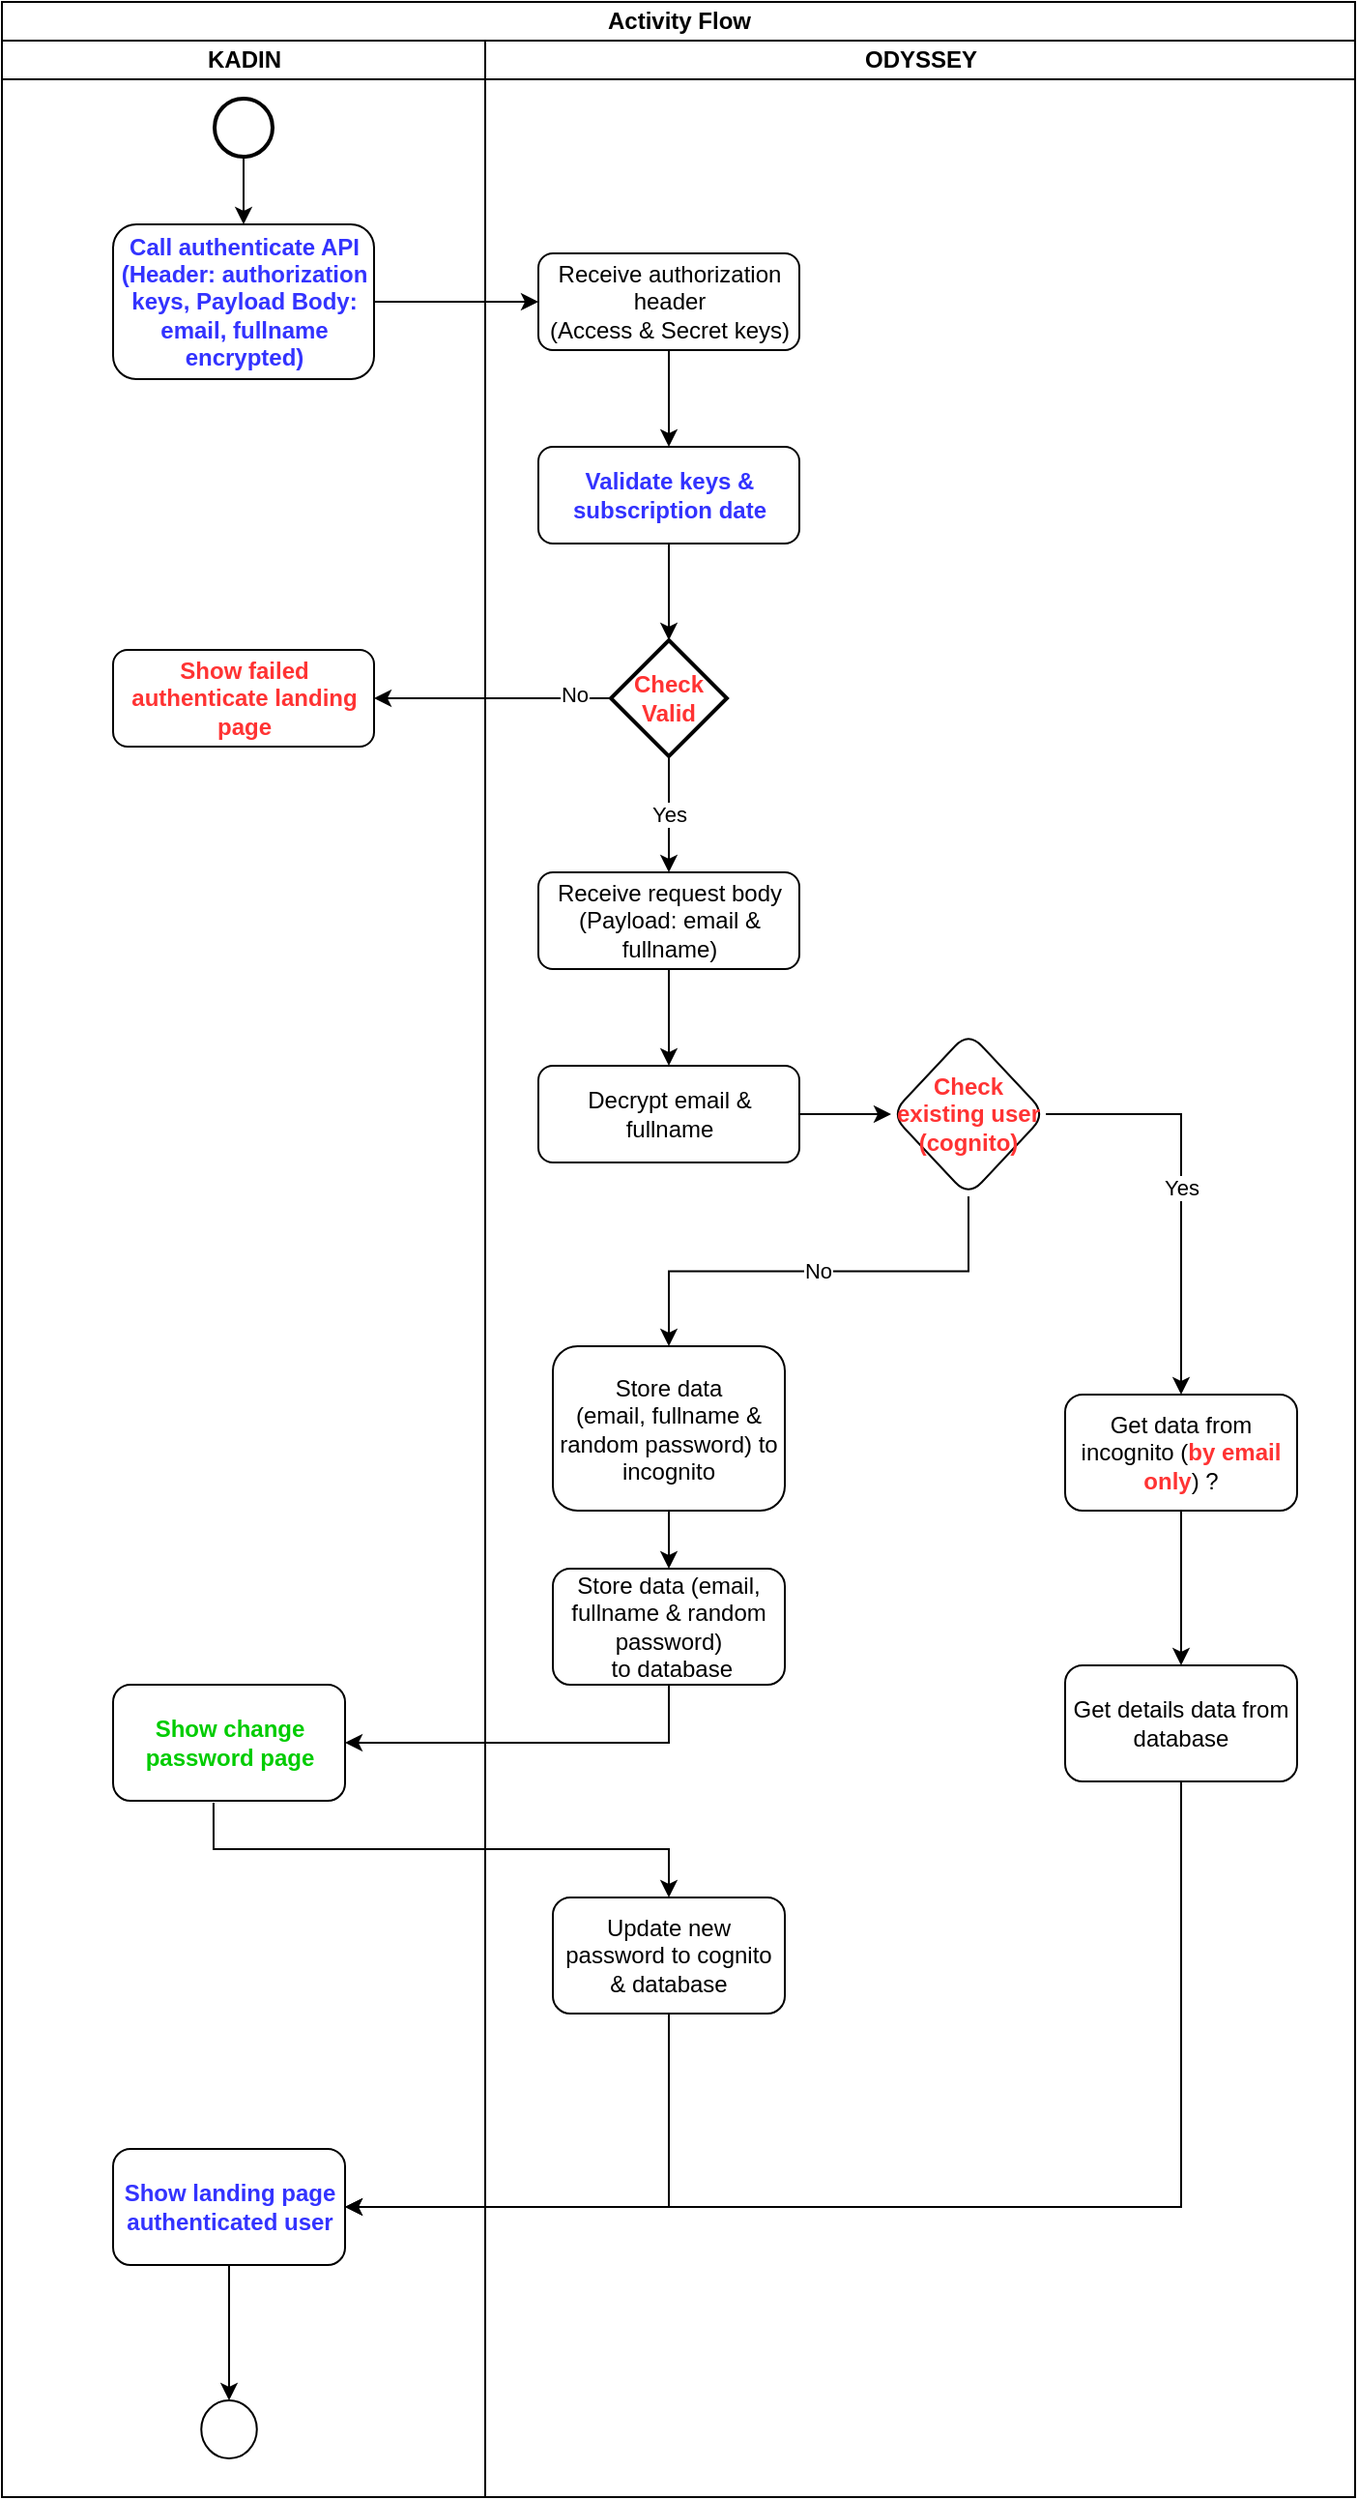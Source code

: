 <mxfile version="20.8.3" type="github">
  <diagram id="cROLNhJi18jyMTtRT4qv" name="Page-1">
    <mxGraphModel dx="1434" dy="788" grid="1" gridSize="10" guides="1" tooltips="1" connect="1" arrows="1" fold="1" page="1" pageScale="1" pageWidth="850" pageHeight="1100" math="0" shadow="0">
      <root>
        <mxCell id="0" />
        <mxCell id="1" parent="0" />
        <mxCell id="6nmaoUBlLYGYx-6xs3CL-19" value="Activity Flow" style="swimlane;childLayout=stackLayout;resizeParent=1;resizeParentMax=0;startSize=20;html=1;" vertex="1" parent="1">
          <mxGeometry x="55" y="70" width="700" height="1290" as="geometry" />
        </mxCell>
        <mxCell id="6nmaoUBlLYGYx-6xs3CL-20" value="KADIN" style="swimlane;startSize=20;html=1;" vertex="1" parent="6nmaoUBlLYGYx-6xs3CL-19">
          <mxGeometry y="20" width="250" height="1270" as="geometry" />
        </mxCell>
        <mxCell id="6nmaoUBlLYGYx-6xs3CL-26" value="Call authenticate API (Header: authorization keys, Payload Body: email, fullname encrypted)" style="rounded=1;whiteSpace=wrap;html=1;fontColor=#3333FF;fontStyle=1" vertex="1" parent="6nmaoUBlLYGYx-6xs3CL-20">
          <mxGeometry x="57.5" y="95" width="135" height="80" as="geometry" />
        </mxCell>
        <mxCell id="6nmaoUBlLYGYx-6xs3CL-29" value="" style="edgeStyle=orthogonalEdgeStyle;rounded=0;orthogonalLoop=1;jettySize=auto;html=1;" edge="1" parent="6nmaoUBlLYGYx-6xs3CL-20" source="6nmaoUBlLYGYx-6xs3CL-28" target="6nmaoUBlLYGYx-6xs3CL-26">
          <mxGeometry relative="1" as="geometry" />
        </mxCell>
        <mxCell id="6nmaoUBlLYGYx-6xs3CL-28" value="" style="strokeWidth=2;html=1;shape=mxgraph.flowchart.start_2;whiteSpace=wrap;" vertex="1" parent="6nmaoUBlLYGYx-6xs3CL-20">
          <mxGeometry x="110" y="30" width="30" height="30" as="geometry" />
        </mxCell>
        <mxCell id="6nmaoUBlLYGYx-6xs3CL-30" value="Show failed authenticate landing page" style="rounded=1;whiteSpace=wrap;html=1;fontColor=#FF3333;fontStyle=1" vertex="1" parent="6nmaoUBlLYGYx-6xs3CL-20">
          <mxGeometry x="57.5" y="315" width="135" height="50" as="geometry" />
        </mxCell>
        <mxCell id="6nmaoUBlLYGYx-6xs3CL-71" value="" style="edgeStyle=orthogonalEdgeStyle;rounded=0;orthogonalLoop=1;jettySize=auto;html=1;" edge="1" parent="6nmaoUBlLYGYx-6xs3CL-20" source="6nmaoUBlLYGYx-6xs3CL-57" target="6nmaoUBlLYGYx-6xs3CL-70">
          <mxGeometry relative="1" as="geometry" />
        </mxCell>
        <mxCell id="6nmaoUBlLYGYx-6xs3CL-57" value="Show landing page authenticated user" style="whiteSpace=wrap;html=1;rounded=1;fontColor=#3333FF;fontStyle=1" vertex="1" parent="6nmaoUBlLYGYx-6xs3CL-20">
          <mxGeometry x="57.5" y="1090" width="120" height="60" as="geometry" />
        </mxCell>
        <mxCell id="6nmaoUBlLYGYx-6xs3CL-52" value="Show change password page" style="whiteSpace=wrap;html=1;rounded=1;fontColor=#00CC00;fontStyle=1" vertex="1" parent="6nmaoUBlLYGYx-6xs3CL-20">
          <mxGeometry x="57.5" y="850" width="120" height="60" as="geometry" />
        </mxCell>
        <mxCell id="6nmaoUBlLYGYx-6xs3CL-70" value="" style="ellipse;whiteSpace=wrap;html=1;rounded=1;" vertex="1" parent="6nmaoUBlLYGYx-6xs3CL-20">
          <mxGeometry x="103.13" y="1220" width="28.75" height="30" as="geometry" />
        </mxCell>
        <mxCell id="6nmaoUBlLYGYx-6xs3CL-21" value="ODYSSEY" style="swimlane;startSize=20;html=1;" vertex="1" parent="6nmaoUBlLYGYx-6xs3CL-19">
          <mxGeometry x="250" y="20" width="450" height="1270" as="geometry" />
        </mxCell>
        <mxCell id="6nmaoUBlLYGYx-6xs3CL-47" style="edgeStyle=orthogonalEdgeStyle;rounded=0;orthogonalLoop=1;jettySize=auto;html=1;" edge="1" parent="6nmaoUBlLYGYx-6xs3CL-21" source="6nmaoUBlLYGYx-6xs3CL-31" target="6nmaoUBlLYGYx-6xs3CL-34">
          <mxGeometry relative="1" as="geometry" />
        </mxCell>
        <mxCell id="6nmaoUBlLYGYx-6xs3CL-31" value="Receive authorization header&lt;br&gt;(Access &amp;amp; Secret keys)" style="rounded=1;whiteSpace=wrap;html=1;" vertex="1" parent="6nmaoUBlLYGYx-6xs3CL-21">
          <mxGeometry x="27.5" y="110" width="135" height="50" as="geometry" />
        </mxCell>
        <mxCell id="6nmaoUBlLYGYx-6xs3CL-37" value="" style="edgeStyle=orthogonalEdgeStyle;rounded=0;orthogonalLoop=1;jettySize=auto;html=1;" edge="1" parent="6nmaoUBlLYGYx-6xs3CL-21" source="6nmaoUBlLYGYx-6xs3CL-34" target="6nmaoUBlLYGYx-6xs3CL-35">
          <mxGeometry relative="1" as="geometry" />
        </mxCell>
        <mxCell id="6nmaoUBlLYGYx-6xs3CL-34" value="Validate keys &amp;amp; subscription date" style="rounded=1;whiteSpace=wrap;html=1;fontColor=#3333FF;fontStyle=1" vertex="1" parent="6nmaoUBlLYGYx-6xs3CL-21">
          <mxGeometry x="27.5" y="210" width="135" height="50" as="geometry" />
        </mxCell>
        <mxCell id="6nmaoUBlLYGYx-6xs3CL-42" value="Yes" style="edgeStyle=orthogonalEdgeStyle;rounded=0;orthogonalLoop=1;jettySize=auto;html=1;" edge="1" parent="6nmaoUBlLYGYx-6xs3CL-21" source="6nmaoUBlLYGYx-6xs3CL-35" target="6nmaoUBlLYGYx-6xs3CL-41">
          <mxGeometry relative="1" as="geometry" />
        </mxCell>
        <mxCell id="6nmaoUBlLYGYx-6xs3CL-35" value="Check Valid" style="strokeWidth=2;html=1;shape=mxgraph.flowchart.decision;whiteSpace=wrap;fontColor=#FF3333;fontStyle=1" vertex="1" parent="6nmaoUBlLYGYx-6xs3CL-21">
          <mxGeometry x="65" y="310" width="60" height="60" as="geometry" />
        </mxCell>
        <mxCell id="6nmaoUBlLYGYx-6xs3CL-46" style="edgeStyle=orthogonalEdgeStyle;rounded=0;orthogonalLoop=1;jettySize=auto;html=1;" edge="1" parent="6nmaoUBlLYGYx-6xs3CL-21" source="6nmaoUBlLYGYx-6xs3CL-41" target="6nmaoUBlLYGYx-6xs3CL-33">
          <mxGeometry relative="1" as="geometry" />
        </mxCell>
        <mxCell id="6nmaoUBlLYGYx-6xs3CL-41" value="Receive request body&lt;br&gt;(Payload: email &amp;amp; fullname)" style="rounded=1;whiteSpace=wrap;html=1;" vertex="1" parent="6nmaoUBlLYGYx-6xs3CL-21">
          <mxGeometry x="27.5" y="430" width="135" height="50" as="geometry" />
        </mxCell>
        <mxCell id="6nmaoUBlLYGYx-6xs3CL-49" value="No" style="edgeStyle=orthogonalEdgeStyle;rounded=0;orthogonalLoop=1;jettySize=auto;html=1;exitX=0.5;exitY=1;exitDx=0;exitDy=0;" edge="1" parent="6nmaoUBlLYGYx-6xs3CL-21" source="6nmaoUBlLYGYx-6xs3CL-63" target="6nmaoUBlLYGYx-6xs3CL-48">
          <mxGeometry relative="1" as="geometry" />
        </mxCell>
        <mxCell id="6nmaoUBlLYGYx-6xs3CL-64" value="" style="edgeStyle=orthogonalEdgeStyle;rounded=0;orthogonalLoop=1;jettySize=auto;html=1;" edge="1" parent="6nmaoUBlLYGYx-6xs3CL-21" source="6nmaoUBlLYGYx-6xs3CL-33" target="6nmaoUBlLYGYx-6xs3CL-63">
          <mxGeometry relative="1" as="geometry" />
        </mxCell>
        <mxCell id="6nmaoUBlLYGYx-6xs3CL-33" value="Decrypt email &amp;amp; fullname" style="rounded=1;whiteSpace=wrap;html=1;" vertex="1" parent="6nmaoUBlLYGYx-6xs3CL-21">
          <mxGeometry x="27.5" y="530" width="135" height="50" as="geometry" />
        </mxCell>
        <mxCell id="6nmaoUBlLYGYx-6xs3CL-48" value="Store data&lt;br&gt;(email, fullname &amp;amp; random password) to incognito" style="whiteSpace=wrap;html=1;rounded=1;" vertex="1" parent="6nmaoUBlLYGYx-6xs3CL-21">
          <mxGeometry x="35" y="675" width="120" height="85" as="geometry" />
        </mxCell>
        <mxCell id="6nmaoUBlLYGYx-6xs3CL-66" value="Yes" style="edgeStyle=orthogonalEdgeStyle;rounded=0;orthogonalLoop=1;jettySize=auto;html=1;" edge="1" parent="6nmaoUBlLYGYx-6xs3CL-21" source="6nmaoUBlLYGYx-6xs3CL-63" target="6nmaoUBlLYGYx-6xs3CL-65">
          <mxGeometry relative="1" as="geometry" />
        </mxCell>
        <mxCell id="6nmaoUBlLYGYx-6xs3CL-63" value="Check existing user (cognito)" style="rhombus;whiteSpace=wrap;html=1;rounded=1;fontStyle=1;fontColor=#FF3333;" vertex="1" parent="6nmaoUBlLYGYx-6xs3CL-21">
          <mxGeometry x="210" y="512.5" width="80" height="85" as="geometry" />
        </mxCell>
        <mxCell id="6nmaoUBlLYGYx-6xs3CL-68" value="" style="edgeStyle=orthogonalEdgeStyle;rounded=0;orthogonalLoop=1;jettySize=auto;html=1;" edge="1" parent="6nmaoUBlLYGYx-6xs3CL-21" source="6nmaoUBlLYGYx-6xs3CL-65" target="6nmaoUBlLYGYx-6xs3CL-67">
          <mxGeometry relative="1" as="geometry" />
        </mxCell>
        <mxCell id="6nmaoUBlLYGYx-6xs3CL-65" value="Get data from incognito (&lt;b&gt;&lt;font color=&quot;#ff3333&quot;&gt;by email only&lt;/font&gt;&lt;/b&gt;) ?" style="whiteSpace=wrap;html=1;rounded=1;" vertex="1" parent="6nmaoUBlLYGYx-6xs3CL-21">
          <mxGeometry x="300" y="700" width="120" height="60" as="geometry" />
        </mxCell>
        <mxCell id="6nmaoUBlLYGYx-6xs3CL-67" value="Get details data from database" style="whiteSpace=wrap;html=1;rounded=1;" vertex="1" parent="6nmaoUBlLYGYx-6xs3CL-21">
          <mxGeometry x="300" y="840" width="120" height="60" as="geometry" />
        </mxCell>
        <mxCell id="6nmaoUBlLYGYx-6xs3CL-50" value="Store data (email, fullname &amp;amp; random password)&lt;br&gt;&amp;nbsp;to database" style="whiteSpace=wrap;html=1;rounded=1;" vertex="1" parent="6nmaoUBlLYGYx-6xs3CL-21">
          <mxGeometry x="35" y="790" width="120" height="60" as="geometry" />
        </mxCell>
        <mxCell id="6nmaoUBlLYGYx-6xs3CL-51" value="" style="edgeStyle=orthogonalEdgeStyle;rounded=0;orthogonalLoop=1;jettySize=auto;html=1;" edge="1" parent="6nmaoUBlLYGYx-6xs3CL-21" source="6nmaoUBlLYGYx-6xs3CL-48" target="6nmaoUBlLYGYx-6xs3CL-50">
          <mxGeometry relative="1" as="geometry" />
        </mxCell>
        <mxCell id="6nmaoUBlLYGYx-6xs3CL-54" value="Update new password to cognito &amp;amp; database" style="whiteSpace=wrap;html=1;rounded=1;" vertex="1" parent="6nmaoUBlLYGYx-6xs3CL-21">
          <mxGeometry x="35" y="960" width="120" height="60" as="geometry" />
        </mxCell>
        <mxCell id="6nmaoUBlLYGYx-6xs3CL-32" style="edgeStyle=orthogonalEdgeStyle;rounded=0;orthogonalLoop=1;jettySize=auto;html=1;" edge="1" parent="6nmaoUBlLYGYx-6xs3CL-19" source="6nmaoUBlLYGYx-6xs3CL-26" target="6nmaoUBlLYGYx-6xs3CL-31">
          <mxGeometry relative="1" as="geometry" />
        </mxCell>
        <mxCell id="6nmaoUBlLYGYx-6xs3CL-40" value="" style="edgeStyle=orthogonalEdgeStyle;rounded=0;orthogonalLoop=1;jettySize=auto;html=1;" edge="1" parent="6nmaoUBlLYGYx-6xs3CL-19" source="6nmaoUBlLYGYx-6xs3CL-35" target="6nmaoUBlLYGYx-6xs3CL-30">
          <mxGeometry relative="1" as="geometry" />
        </mxCell>
        <mxCell id="6nmaoUBlLYGYx-6xs3CL-43" value="No" style="edgeLabel;html=1;align=center;verticalAlign=middle;resizable=0;points=[];" vertex="1" connectable="0" parent="6nmaoUBlLYGYx-6xs3CL-40">
          <mxGeometry x="-0.688" y="-2" relative="1" as="geometry">
            <mxPoint as="offset" />
          </mxGeometry>
        </mxCell>
        <mxCell id="6nmaoUBlLYGYx-6xs3CL-69" style="edgeStyle=orthogonalEdgeStyle;rounded=0;orthogonalLoop=1;jettySize=auto;html=1;exitX=0.5;exitY=1;exitDx=0;exitDy=0;" edge="1" parent="6nmaoUBlLYGYx-6xs3CL-19" source="6nmaoUBlLYGYx-6xs3CL-67" target="6nmaoUBlLYGYx-6xs3CL-57">
          <mxGeometry relative="1" as="geometry">
            <Array as="points">
              <mxPoint x="610" y="1140" />
            </Array>
          </mxGeometry>
        </mxCell>
        <mxCell id="6nmaoUBlLYGYx-6xs3CL-53" value="" style="edgeStyle=orthogonalEdgeStyle;rounded=0;orthogonalLoop=1;jettySize=auto;html=1;exitX=0.5;exitY=1;exitDx=0;exitDy=0;" edge="1" parent="6nmaoUBlLYGYx-6xs3CL-19" source="6nmaoUBlLYGYx-6xs3CL-50" target="6nmaoUBlLYGYx-6xs3CL-52">
          <mxGeometry relative="1" as="geometry" />
        </mxCell>
        <mxCell id="6nmaoUBlLYGYx-6xs3CL-55" value="" style="edgeStyle=orthogonalEdgeStyle;rounded=0;orthogonalLoop=1;jettySize=auto;html=1;exitX=0.433;exitY=1.017;exitDx=0;exitDy=0;exitPerimeter=0;" edge="1" parent="6nmaoUBlLYGYx-6xs3CL-19" source="6nmaoUBlLYGYx-6xs3CL-52" target="6nmaoUBlLYGYx-6xs3CL-54">
          <mxGeometry relative="1" as="geometry" />
        </mxCell>
        <mxCell id="6nmaoUBlLYGYx-6xs3CL-58" value="" style="edgeStyle=orthogonalEdgeStyle;rounded=0;orthogonalLoop=1;jettySize=auto;html=1;exitX=0.5;exitY=1;exitDx=0;exitDy=0;entryX=1;entryY=0.5;entryDx=0;entryDy=0;" edge="1" parent="6nmaoUBlLYGYx-6xs3CL-19" source="6nmaoUBlLYGYx-6xs3CL-54" target="6nmaoUBlLYGYx-6xs3CL-57">
          <mxGeometry relative="1" as="geometry" />
        </mxCell>
      </root>
    </mxGraphModel>
  </diagram>
</mxfile>

